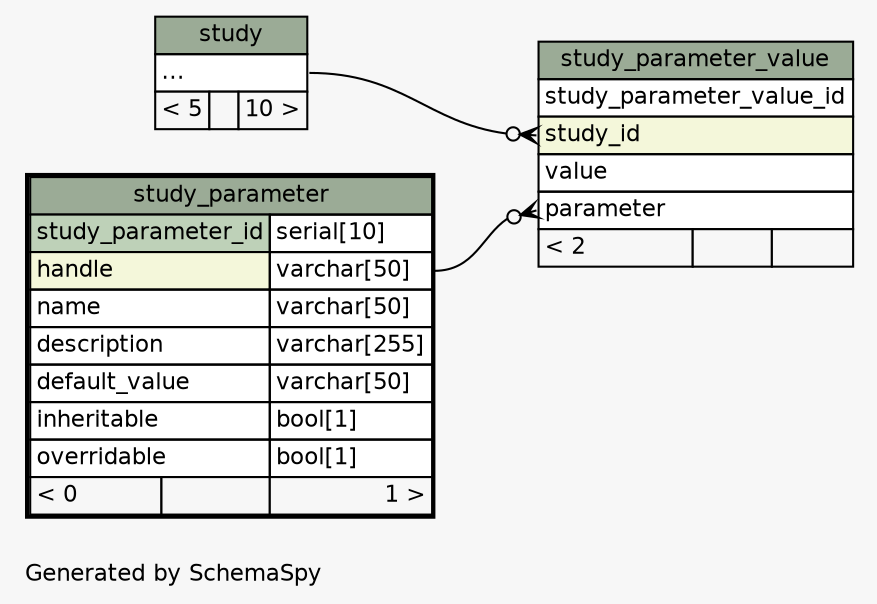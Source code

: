 // dot 2.28.0 on Windows Vista 6.0
// SchemaSpy rev 590
digraph "twoDegreesRelationshipsDiagram" {
  graph [
    rankdir="RL"
    bgcolor="#f7f7f7"
    label="\nGenerated by SchemaSpy"
    labeljust="l"
    nodesep="0.18"
    ranksep="0.46"
    fontname="Helvetica"
    fontsize="11"
  ];
  node [
    fontname="Helvetica"
    fontsize="11"
    shape="plaintext"
  ];
  edge [
    arrowsize="0.8"
  ];
  "study_parameter_value":"parameter":w -> "study_parameter":"handle.type":e [arrowhead=none dir=back arrowtail=crowodot];
  "study_parameter_value":"study_id":w -> "study":"elipses":e [arrowhead=none dir=back arrowtail=crowodot];
  "study" [
    label=<
    <TABLE BORDER="0" CELLBORDER="1" CELLSPACING="0" BGCOLOR="#ffffff">
      <TR><TD COLSPAN="3" BGCOLOR="#9bab96" ALIGN="CENTER">study</TD></TR>
      <TR><TD PORT="elipses" COLSPAN="3" ALIGN="LEFT">...</TD></TR>
      <TR><TD ALIGN="LEFT" BGCOLOR="#f7f7f7">&lt; 5</TD><TD ALIGN="RIGHT" BGCOLOR="#f7f7f7">  </TD><TD ALIGN="RIGHT" BGCOLOR="#f7f7f7">10 &gt;</TD></TR>
    </TABLE>>
    URL="study.html"
    tooltip="study"
  ];
  "study_parameter" [
    label=<
    <TABLE BORDER="2" CELLBORDER="1" CELLSPACING="0" BGCOLOR="#ffffff">
      <TR><TD COLSPAN="3" BGCOLOR="#9bab96" ALIGN="CENTER">study_parameter</TD></TR>
      <TR><TD PORT="study_parameter_id" COLSPAN="2" BGCOLOR="#bed1b8" ALIGN="LEFT">study_parameter_id</TD><TD PORT="study_parameter_id.type" ALIGN="LEFT">serial[10]</TD></TR>
      <TR><TD PORT="handle" COLSPAN="2" BGCOLOR="#f4f7da" ALIGN="LEFT">handle</TD><TD PORT="handle.type" ALIGN="LEFT">varchar[50]</TD></TR>
      <TR><TD PORT="name" COLSPAN="2" ALIGN="LEFT">name</TD><TD PORT="name.type" ALIGN="LEFT">varchar[50]</TD></TR>
      <TR><TD PORT="description" COLSPAN="2" ALIGN="LEFT">description</TD><TD PORT="description.type" ALIGN="LEFT">varchar[255]</TD></TR>
      <TR><TD PORT="default_value" COLSPAN="2" ALIGN="LEFT">default_value</TD><TD PORT="default_value.type" ALIGN="LEFT">varchar[50]</TD></TR>
      <TR><TD PORT="inheritable" COLSPAN="2" ALIGN="LEFT">inheritable</TD><TD PORT="inheritable.type" ALIGN="LEFT">bool[1]</TD></TR>
      <TR><TD PORT="overridable" COLSPAN="2" ALIGN="LEFT">overridable</TD><TD PORT="overridable.type" ALIGN="LEFT">bool[1]</TD></TR>
      <TR><TD ALIGN="LEFT" BGCOLOR="#f7f7f7">&lt; 0</TD><TD ALIGN="RIGHT" BGCOLOR="#f7f7f7">  </TD><TD ALIGN="RIGHT" BGCOLOR="#f7f7f7">1 &gt;</TD></TR>
    </TABLE>>
    URL="study_parameter.html"
    tooltip="study_parameter"
  ];
  "study_parameter_value" [
    label=<
    <TABLE BORDER="0" CELLBORDER="1" CELLSPACING="0" BGCOLOR="#ffffff">
      <TR><TD COLSPAN="3" BGCOLOR="#9bab96" ALIGN="CENTER">study_parameter_value</TD></TR>
      <TR><TD PORT="study_parameter_value_id" COLSPAN="3" ALIGN="LEFT">study_parameter_value_id</TD></TR>
      <TR><TD PORT="study_id" COLSPAN="3" BGCOLOR="#f4f7da" ALIGN="LEFT">study_id</TD></TR>
      <TR><TD PORT="value" COLSPAN="3" ALIGN="LEFT">value</TD></TR>
      <TR><TD PORT="parameter" COLSPAN="3" ALIGN="LEFT">parameter</TD></TR>
      <TR><TD ALIGN="LEFT" BGCOLOR="#f7f7f7">&lt; 2</TD><TD ALIGN="RIGHT" BGCOLOR="#f7f7f7">  </TD><TD ALIGN="RIGHT" BGCOLOR="#f7f7f7">  </TD></TR>
    </TABLE>>
    URL="study_parameter_value.html"
    tooltip="study_parameter_value"
  ];
}
